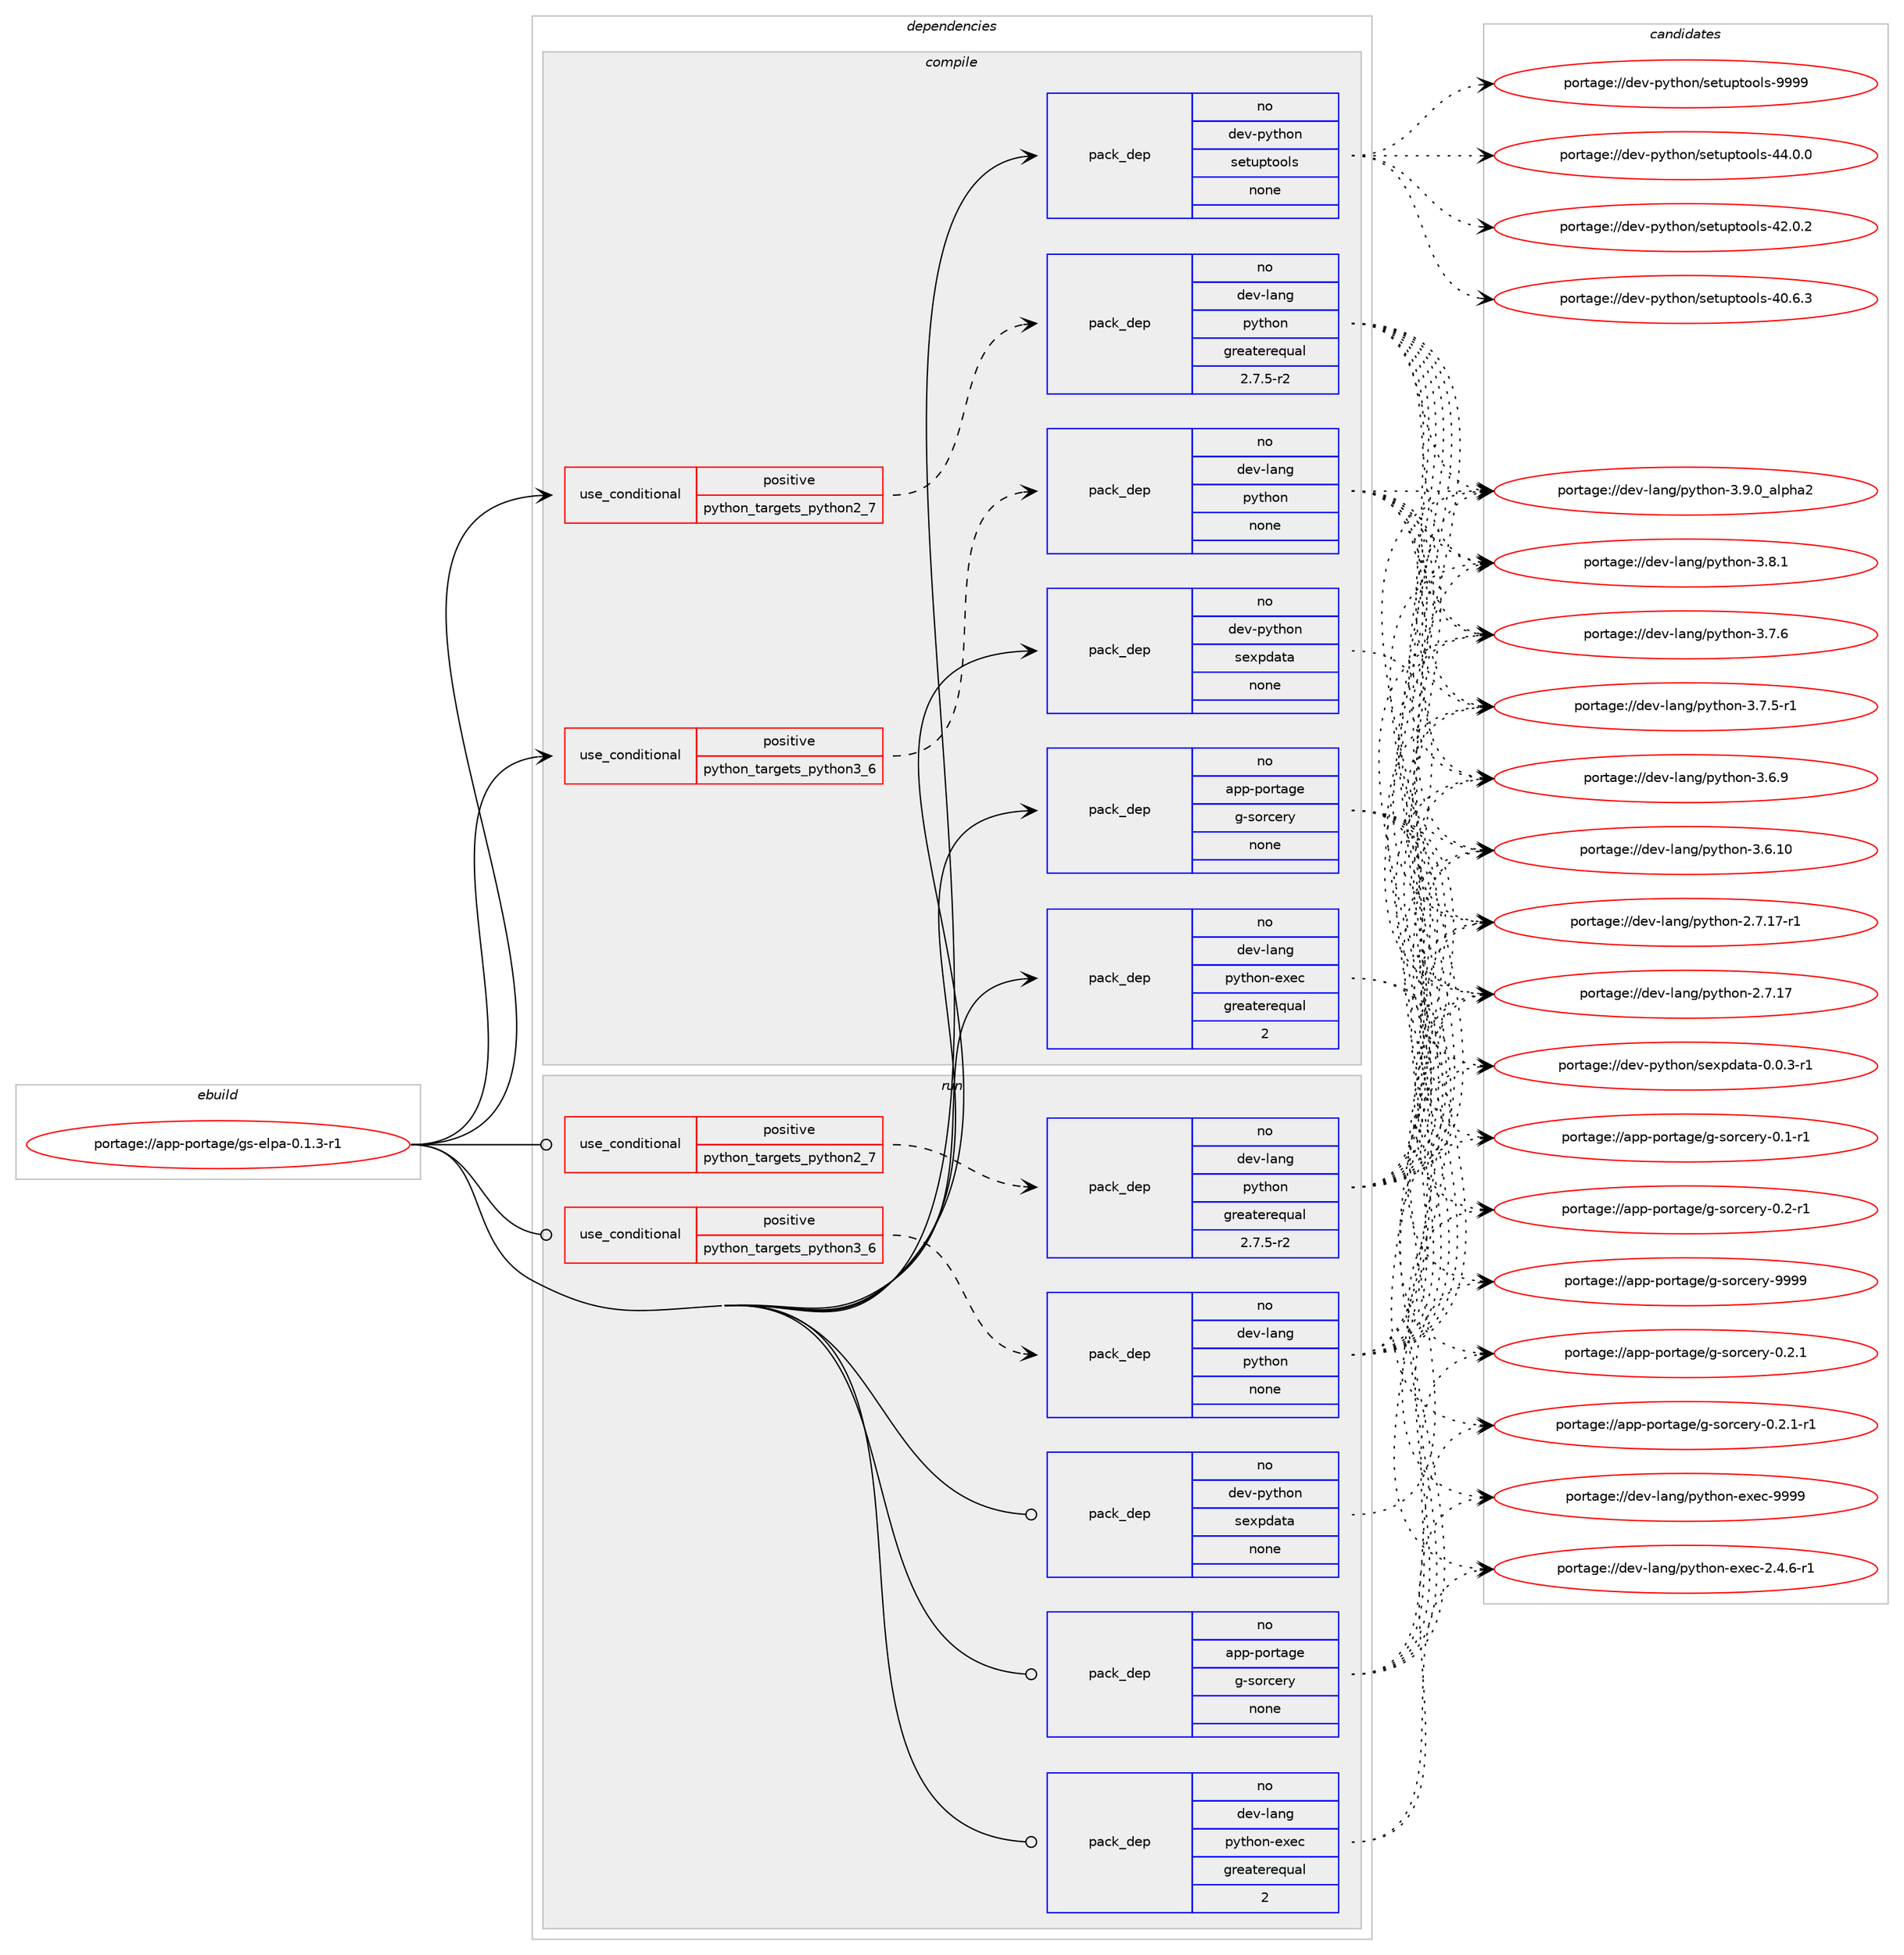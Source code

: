 digraph prolog {

# *************
# Graph options
# *************

newrank=true;
concentrate=true;
compound=true;
graph [rankdir=LR,fontname=Helvetica,fontsize=10,ranksep=1.5];#, ranksep=2.5, nodesep=0.2];
edge  [arrowhead=vee];
node  [fontname=Helvetica,fontsize=10];

# **********
# The ebuild
# **********

subgraph cluster_leftcol {
color=gray;
label=<<i>ebuild</i>>;
id [label="portage://app-portage/gs-elpa-0.1.3-r1", color=red, width=4, href="../app-portage/gs-elpa-0.1.3-r1.svg"];
}

# ****************
# The dependencies
# ****************

subgraph cluster_midcol {
color=gray;
label=<<i>dependencies</i>>;
subgraph cluster_compile {
fillcolor="#eeeeee";
style=filled;
label=<<i>compile</i>>;
subgraph cond141189 {
dependency601831 [label=<<TABLE BORDER="0" CELLBORDER="1" CELLSPACING="0" CELLPADDING="4"><TR><TD ROWSPAN="3" CELLPADDING="10">use_conditional</TD></TR><TR><TD>positive</TD></TR><TR><TD>python_targets_python2_7</TD></TR></TABLE>>, shape=none, color=red];
subgraph pack452599 {
dependency601832 [label=<<TABLE BORDER="0" CELLBORDER="1" CELLSPACING="0" CELLPADDING="4" WIDTH="220"><TR><TD ROWSPAN="6" CELLPADDING="30">pack_dep</TD></TR><TR><TD WIDTH="110">no</TD></TR><TR><TD>dev-lang</TD></TR><TR><TD>python</TD></TR><TR><TD>greaterequal</TD></TR><TR><TD>2.7.5-r2</TD></TR></TABLE>>, shape=none, color=blue];
}
dependency601831:e -> dependency601832:w [weight=20,style="dashed",arrowhead="vee"];
}
id:e -> dependency601831:w [weight=20,style="solid",arrowhead="vee"];
subgraph cond141190 {
dependency601833 [label=<<TABLE BORDER="0" CELLBORDER="1" CELLSPACING="0" CELLPADDING="4"><TR><TD ROWSPAN="3" CELLPADDING="10">use_conditional</TD></TR><TR><TD>positive</TD></TR><TR><TD>python_targets_python3_6</TD></TR></TABLE>>, shape=none, color=red];
subgraph pack452600 {
dependency601834 [label=<<TABLE BORDER="0" CELLBORDER="1" CELLSPACING="0" CELLPADDING="4" WIDTH="220"><TR><TD ROWSPAN="6" CELLPADDING="30">pack_dep</TD></TR><TR><TD WIDTH="110">no</TD></TR><TR><TD>dev-lang</TD></TR><TR><TD>python</TD></TR><TR><TD>none</TD></TR><TR><TD></TD></TR></TABLE>>, shape=none, color=blue];
}
dependency601833:e -> dependency601834:w [weight=20,style="dashed",arrowhead="vee"];
}
id:e -> dependency601833:w [weight=20,style="solid",arrowhead="vee"];
subgraph pack452601 {
dependency601835 [label=<<TABLE BORDER="0" CELLBORDER="1" CELLSPACING="0" CELLPADDING="4" WIDTH="220"><TR><TD ROWSPAN="6" CELLPADDING="30">pack_dep</TD></TR><TR><TD WIDTH="110">no</TD></TR><TR><TD>app-portage</TD></TR><TR><TD>g-sorcery</TD></TR><TR><TD>none</TD></TR><TR><TD></TD></TR></TABLE>>, shape=none, color=blue];
}
id:e -> dependency601835:w [weight=20,style="solid",arrowhead="vee"];
subgraph pack452602 {
dependency601836 [label=<<TABLE BORDER="0" CELLBORDER="1" CELLSPACING="0" CELLPADDING="4" WIDTH="220"><TR><TD ROWSPAN="6" CELLPADDING="30">pack_dep</TD></TR><TR><TD WIDTH="110">no</TD></TR><TR><TD>dev-lang</TD></TR><TR><TD>python-exec</TD></TR><TR><TD>greaterequal</TD></TR><TR><TD>2</TD></TR></TABLE>>, shape=none, color=blue];
}
id:e -> dependency601836:w [weight=20,style="solid",arrowhead="vee"];
subgraph pack452603 {
dependency601837 [label=<<TABLE BORDER="0" CELLBORDER="1" CELLSPACING="0" CELLPADDING="4" WIDTH="220"><TR><TD ROWSPAN="6" CELLPADDING="30">pack_dep</TD></TR><TR><TD WIDTH="110">no</TD></TR><TR><TD>dev-python</TD></TR><TR><TD>setuptools</TD></TR><TR><TD>none</TD></TR><TR><TD></TD></TR></TABLE>>, shape=none, color=blue];
}
id:e -> dependency601837:w [weight=20,style="solid",arrowhead="vee"];
subgraph pack452604 {
dependency601838 [label=<<TABLE BORDER="0" CELLBORDER="1" CELLSPACING="0" CELLPADDING="4" WIDTH="220"><TR><TD ROWSPAN="6" CELLPADDING="30">pack_dep</TD></TR><TR><TD WIDTH="110">no</TD></TR><TR><TD>dev-python</TD></TR><TR><TD>sexpdata</TD></TR><TR><TD>none</TD></TR><TR><TD></TD></TR></TABLE>>, shape=none, color=blue];
}
id:e -> dependency601838:w [weight=20,style="solid",arrowhead="vee"];
}
subgraph cluster_compileandrun {
fillcolor="#eeeeee";
style=filled;
label=<<i>compile and run</i>>;
}
subgraph cluster_run {
fillcolor="#eeeeee";
style=filled;
label=<<i>run</i>>;
subgraph cond141191 {
dependency601839 [label=<<TABLE BORDER="0" CELLBORDER="1" CELLSPACING="0" CELLPADDING="4"><TR><TD ROWSPAN="3" CELLPADDING="10">use_conditional</TD></TR><TR><TD>positive</TD></TR><TR><TD>python_targets_python2_7</TD></TR></TABLE>>, shape=none, color=red];
subgraph pack452605 {
dependency601840 [label=<<TABLE BORDER="0" CELLBORDER="1" CELLSPACING="0" CELLPADDING="4" WIDTH="220"><TR><TD ROWSPAN="6" CELLPADDING="30">pack_dep</TD></TR><TR><TD WIDTH="110">no</TD></TR><TR><TD>dev-lang</TD></TR><TR><TD>python</TD></TR><TR><TD>greaterequal</TD></TR><TR><TD>2.7.5-r2</TD></TR></TABLE>>, shape=none, color=blue];
}
dependency601839:e -> dependency601840:w [weight=20,style="dashed",arrowhead="vee"];
}
id:e -> dependency601839:w [weight=20,style="solid",arrowhead="odot"];
subgraph cond141192 {
dependency601841 [label=<<TABLE BORDER="0" CELLBORDER="1" CELLSPACING="0" CELLPADDING="4"><TR><TD ROWSPAN="3" CELLPADDING="10">use_conditional</TD></TR><TR><TD>positive</TD></TR><TR><TD>python_targets_python3_6</TD></TR></TABLE>>, shape=none, color=red];
subgraph pack452606 {
dependency601842 [label=<<TABLE BORDER="0" CELLBORDER="1" CELLSPACING="0" CELLPADDING="4" WIDTH="220"><TR><TD ROWSPAN="6" CELLPADDING="30">pack_dep</TD></TR><TR><TD WIDTH="110">no</TD></TR><TR><TD>dev-lang</TD></TR><TR><TD>python</TD></TR><TR><TD>none</TD></TR><TR><TD></TD></TR></TABLE>>, shape=none, color=blue];
}
dependency601841:e -> dependency601842:w [weight=20,style="dashed",arrowhead="vee"];
}
id:e -> dependency601841:w [weight=20,style="solid",arrowhead="odot"];
subgraph pack452607 {
dependency601843 [label=<<TABLE BORDER="0" CELLBORDER="1" CELLSPACING="0" CELLPADDING="4" WIDTH="220"><TR><TD ROWSPAN="6" CELLPADDING="30">pack_dep</TD></TR><TR><TD WIDTH="110">no</TD></TR><TR><TD>app-portage</TD></TR><TR><TD>g-sorcery</TD></TR><TR><TD>none</TD></TR><TR><TD></TD></TR></TABLE>>, shape=none, color=blue];
}
id:e -> dependency601843:w [weight=20,style="solid",arrowhead="odot"];
subgraph pack452608 {
dependency601844 [label=<<TABLE BORDER="0" CELLBORDER="1" CELLSPACING="0" CELLPADDING="4" WIDTH="220"><TR><TD ROWSPAN="6" CELLPADDING="30">pack_dep</TD></TR><TR><TD WIDTH="110">no</TD></TR><TR><TD>dev-lang</TD></TR><TR><TD>python-exec</TD></TR><TR><TD>greaterequal</TD></TR><TR><TD>2</TD></TR></TABLE>>, shape=none, color=blue];
}
id:e -> dependency601844:w [weight=20,style="solid",arrowhead="odot"];
subgraph pack452609 {
dependency601845 [label=<<TABLE BORDER="0" CELLBORDER="1" CELLSPACING="0" CELLPADDING="4" WIDTH="220"><TR><TD ROWSPAN="6" CELLPADDING="30">pack_dep</TD></TR><TR><TD WIDTH="110">no</TD></TR><TR><TD>dev-python</TD></TR><TR><TD>sexpdata</TD></TR><TR><TD>none</TD></TR><TR><TD></TD></TR></TABLE>>, shape=none, color=blue];
}
id:e -> dependency601845:w [weight=20,style="solid",arrowhead="odot"];
}
}

# **************
# The candidates
# **************

subgraph cluster_choices {
rank=same;
color=gray;
label=<<i>candidates</i>>;

subgraph choice452599 {
color=black;
nodesep=1;
choice10010111845108971101034711212111610411111045514657464895971081121049750 [label="portage://dev-lang/python-3.9.0_alpha2", color=red, width=4,href="../dev-lang/python-3.9.0_alpha2.svg"];
choice100101118451089711010347112121116104111110455146564649 [label="portage://dev-lang/python-3.8.1", color=red, width=4,href="../dev-lang/python-3.8.1.svg"];
choice100101118451089711010347112121116104111110455146554654 [label="portage://dev-lang/python-3.7.6", color=red, width=4,href="../dev-lang/python-3.7.6.svg"];
choice1001011184510897110103471121211161041111104551465546534511449 [label="portage://dev-lang/python-3.7.5-r1", color=red, width=4,href="../dev-lang/python-3.7.5-r1.svg"];
choice100101118451089711010347112121116104111110455146544657 [label="portage://dev-lang/python-3.6.9", color=red, width=4,href="../dev-lang/python-3.6.9.svg"];
choice10010111845108971101034711212111610411111045514654464948 [label="portage://dev-lang/python-3.6.10", color=red, width=4,href="../dev-lang/python-3.6.10.svg"];
choice100101118451089711010347112121116104111110455046554649554511449 [label="portage://dev-lang/python-2.7.17-r1", color=red, width=4,href="../dev-lang/python-2.7.17-r1.svg"];
choice10010111845108971101034711212111610411111045504655464955 [label="portage://dev-lang/python-2.7.17", color=red, width=4,href="../dev-lang/python-2.7.17.svg"];
dependency601832:e -> choice10010111845108971101034711212111610411111045514657464895971081121049750:w [style=dotted,weight="100"];
dependency601832:e -> choice100101118451089711010347112121116104111110455146564649:w [style=dotted,weight="100"];
dependency601832:e -> choice100101118451089711010347112121116104111110455146554654:w [style=dotted,weight="100"];
dependency601832:e -> choice1001011184510897110103471121211161041111104551465546534511449:w [style=dotted,weight="100"];
dependency601832:e -> choice100101118451089711010347112121116104111110455146544657:w [style=dotted,weight="100"];
dependency601832:e -> choice10010111845108971101034711212111610411111045514654464948:w [style=dotted,weight="100"];
dependency601832:e -> choice100101118451089711010347112121116104111110455046554649554511449:w [style=dotted,weight="100"];
dependency601832:e -> choice10010111845108971101034711212111610411111045504655464955:w [style=dotted,weight="100"];
}
subgraph choice452600 {
color=black;
nodesep=1;
choice10010111845108971101034711212111610411111045514657464895971081121049750 [label="portage://dev-lang/python-3.9.0_alpha2", color=red, width=4,href="../dev-lang/python-3.9.0_alpha2.svg"];
choice100101118451089711010347112121116104111110455146564649 [label="portage://dev-lang/python-3.8.1", color=red, width=4,href="../dev-lang/python-3.8.1.svg"];
choice100101118451089711010347112121116104111110455146554654 [label="portage://dev-lang/python-3.7.6", color=red, width=4,href="../dev-lang/python-3.7.6.svg"];
choice1001011184510897110103471121211161041111104551465546534511449 [label="portage://dev-lang/python-3.7.5-r1", color=red, width=4,href="../dev-lang/python-3.7.5-r1.svg"];
choice100101118451089711010347112121116104111110455146544657 [label="portage://dev-lang/python-3.6.9", color=red, width=4,href="../dev-lang/python-3.6.9.svg"];
choice10010111845108971101034711212111610411111045514654464948 [label="portage://dev-lang/python-3.6.10", color=red, width=4,href="../dev-lang/python-3.6.10.svg"];
choice100101118451089711010347112121116104111110455046554649554511449 [label="portage://dev-lang/python-2.7.17-r1", color=red, width=4,href="../dev-lang/python-2.7.17-r1.svg"];
choice10010111845108971101034711212111610411111045504655464955 [label="portage://dev-lang/python-2.7.17", color=red, width=4,href="../dev-lang/python-2.7.17.svg"];
dependency601834:e -> choice10010111845108971101034711212111610411111045514657464895971081121049750:w [style=dotted,weight="100"];
dependency601834:e -> choice100101118451089711010347112121116104111110455146564649:w [style=dotted,weight="100"];
dependency601834:e -> choice100101118451089711010347112121116104111110455146554654:w [style=dotted,weight="100"];
dependency601834:e -> choice1001011184510897110103471121211161041111104551465546534511449:w [style=dotted,weight="100"];
dependency601834:e -> choice100101118451089711010347112121116104111110455146544657:w [style=dotted,weight="100"];
dependency601834:e -> choice10010111845108971101034711212111610411111045514654464948:w [style=dotted,weight="100"];
dependency601834:e -> choice100101118451089711010347112121116104111110455046554649554511449:w [style=dotted,weight="100"];
dependency601834:e -> choice10010111845108971101034711212111610411111045504655464955:w [style=dotted,weight="100"];
}
subgraph choice452601 {
color=black;
nodesep=1;
choice9711211245112111114116971031014710345115111114991011141214557575757 [label="portage://app-portage/g-sorcery-9999", color=red, width=4,href="../app-portage/g-sorcery-9999.svg"];
choice9711211245112111114116971031014710345115111114991011141214548465046494511449 [label="portage://app-portage/g-sorcery-0.2.1-r1", color=red, width=4,href="../app-portage/g-sorcery-0.2.1-r1.svg"];
choice971121124511211111411697103101471034511511111499101114121454846504649 [label="portage://app-portage/g-sorcery-0.2.1", color=red, width=4,href="../app-portage/g-sorcery-0.2.1.svg"];
choice971121124511211111411697103101471034511511111499101114121454846504511449 [label="portage://app-portage/g-sorcery-0.2-r1", color=red, width=4,href="../app-portage/g-sorcery-0.2-r1.svg"];
choice971121124511211111411697103101471034511511111499101114121454846494511449 [label="portage://app-portage/g-sorcery-0.1-r1", color=red, width=4,href="../app-portage/g-sorcery-0.1-r1.svg"];
dependency601835:e -> choice9711211245112111114116971031014710345115111114991011141214557575757:w [style=dotted,weight="100"];
dependency601835:e -> choice9711211245112111114116971031014710345115111114991011141214548465046494511449:w [style=dotted,weight="100"];
dependency601835:e -> choice971121124511211111411697103101471034511511111499101114121454846504649:w [style=dotted,weight="100"];
dependency601835:e -> choice971121124511211111411697103101471034511511111499101114121454846504511449:w [style=dotted,weight="100"];
dependency601835:e -> choice971121124511211111411697103101471034511511111499101114121454846494511449:w [style=dotted,weight="100"];
}
subgraph choice452602 {
color=black;
nodesep=1;
choice10010111845108971101034711212111610411111045101120101994557575757 [label="portage://dev-lang/python-exec-9999", color=red, width=4,href="../dev-lang/python-exec-9999.svg"];
choice10010111845108971101034711212111610411111045101120101994550465246544511449 [label="portage://dev-lang/python-exec-2.4.6-r1", color=red, width=4,href="../dev-lang/python-exec-2.4.6-r1.svg"];
dependency601836:e -> choice10010111845108971101034711212111610411111045101120101994557575757:w [style=dotted,weight="100"];
dependency601836:e -> choice10010111845108971101034711212111610411111045101120101994550465246544511449:w [style=dotted,weight="100"];
}
subgraph choice452603 {
color=black;
nodesep=1;
choice10010111845112121116104111110471151011161171121161111111081154557575757 [label="portage://dev-python/setuptools-9999", color=red, width=4,href="../dev-python/setuptools-9999.svg"];
choice100101118451121211161041111104711510111611711211611111110811545525246484648 [label="portage://dev-python/setuptools-44.0.0", color=red, width=4,href="../dev-python/setuptools-44.0.0.svg"];
choice100101118451121211161041111104711510111611711211611111110811545525046484650 [label="portage://dev-python/setuptools-42.0.2", color=red, width=4,href="../dev-python/setuptools-42.0.2.svg"];
choice100101118451121211161041111104711510111611711211611111110811545524846544651 [label="portage://dev-python/setuptools-40.6.3", color=red, width=4,href="../dev-python/setuptools-40.6.3.svg"];
dependency601837:e -> choice10010111845112121116104111110471151011161171121161111111081154557575757:w [style=dotted,weight="100"];
dependency601837:e -> choice100101118451121211161041111104711510111611711211611111110811545525246484648:w [style=dotted,weight="100"];
dependency601837:e -> choice100101118451121211161041111104711510111611711211611111110811545525046484650:w [style=dotted,weight="100"];
dependency601837:e -> choice100101118451121211161041111104711510111611711211611111110811545524846544651:w [style=dotted,weight="100"];
}
subgraph choice452604 {
color=black;
nodesep=1;
choice100101118451121211161041111104711510112011210097116974548464846514511449 [label="portage://dev-python/sexpdata-0.0.3-r1", color=red, width=4,href="../dev-python/sexpdata-0.0.3-r1.svg"];
dependency601838:e -> choice100101118451121211161041111104711510112011210097116974548464846514511449:w [style=dotted,weight="100"];
}
subgraph choice452605 {
color=black;
nodesep=1;
choice10010111845108971101034711212111610411111045514657464895971081121049750 [label="portage://dev-lang/python-3.9.0_alpha2", color=red, width=4,href="../dev-lang/python-3.9.0_alpha2.svg"];
choice100101118451089711010347112121116104111110455146564649 [label="portage://dev-lang/python-3.8.1", color=red, width=4,href="../dev-lang/python-3.8.1.svg"];
choice100101118451089711010347112121116104111110455146554654 [label="portage://dev-lang/python-3.7.6", color=red, width=4,href="../dev-lang/python-3.7.6.svg"];
choice1001011184510897110103471121211161041111104551465546534511449 [label="portage://dev-lang/python-3.7.5-r1", color=red, width=4,href="../dev-lang/python-3.7.5-r1.svg"];
choice100101118451089711010347112121116104111110455146544657 [label="portage://dev-lang/python-3.6.9", color=red, width=4,href="../dev-lang/python-3.6.9.svg"];
choice10010111845108971101034711212111610411111045514654464948 [label="portage://dev-lang/python-3.6.10", color=red, width=4,href="../dev-lang/python-3.6.10.svg"];
choice100101118451089711010347112121116104111110455046554649554511449 [label="portage://dev-lang/python-2.7.17-r1", color=red, width=4,href="../dev-lang/python-2.7.17-r1.svg"];
choice10010111845108971101034711212111610411111045504655464955 [label="portage://dev-lang/python-2.7.17", color=red, width=4,href="../dev-lang/python-2.7.17.svg"];
dependency601840:e -> choice10010111845108971101034711212111610411111045514657464895971081121049750:w [style=dotted,weight="100"];
dependency601840:e -> choice100101118451089711010347112121116104111110455146564649:w [style=dotted,weight="100"];
dependency601840:e -> choice100101118451089711010347112121116104111110455146554654:w [style=dotted,weight="100"];
dependency601840:e -> choice1001011184510897110103471121211161041111104551465546534511449:w [style=dotted,weight="100"];
dependency601840:e -> choice100101118451089711010347112121116104111110455146544657:w [style=dotted,weight="100"];
dependency601840:e -> choice10010111845108971101034711212111610411111045514654464948:w [style=dotted,weight="100"];
dependency601840:e -> choice100101118451089711010347112121116104111110455046554649554511449:w [style=dotted,weight="100"];
dependency601840:e -> choice10010111845108971101034711212111610411111045504655464955:w [style=dotted,weight="100"];
}
subgraph choice452606 {
color=black;
nodesep=1;
choice10010111845108971101034711212111610411111045514657464895971081121049750 [label="portage://dev-lang/python-3.9.0_alpha2", color=red, width=4,href="../dev-lang/python-3.9.0_alpha2.svg"];
choice100101118451089711010347112121116104111110455146564649 [label="portage://dev-lang/python-3.8.1", color=red, width=4,href="../dev-lang/python-3.8.1.svg"];
choice100101118451089711010347112121116104111110455146554654 [label="portage://dev-lang/python-3.7.6", color=red, width=4,href="../dev-lang/python-3.7.6.svg"];
choice1001011184510897110103471121211161041111104551465546534511449 [label="portage://dev-lang/python-3.7.5-r1", color=red, width=4,href="../dev-lang/python-3.7.5-r1.svg"];
choice100101118451089711010347112121116104111110455146544657 [label="portage://dev-lang/python-3.6.9", color=red, width=4,href="../dev-lang/python-3.6.9.svg"];
choice10010111845108971101034711212111610411111045514654464948 [label="portage://dev-lang/python-3.6.10", color=red, width=4,href="../dev-lang/python-3.6.10.svg"];
choice100101118451089711010347112121116104111110455046554649554511449 [label="portage://dev-lang/python-2.7.17-r1", color=red, width=4,href="../dev-lang/python-2.7.17-r1.svg"];
choice10010111845108971101034711212111610411111045504655464955 [label="portage://dev-lang/python-2.7.17", color=red, width=4,href="../dev-lang/python-2.7.17.svg"];
dependency601842:e -> choice10010111845108971101034711212111610411111045514657464895971081121049750:w [style=dotted,weight="100"];
dependency601842:e -> choice100101118451089711010347112121116104111110455146564649:w [style=dotted,weight="100"];
dependency601842:e -> choice100101118451089711010347112121116104111110455146554654:w [style=dotted,weight="100"];
dependency601842:e -> choice1001011184510897110103471121211161041111104551465546534511449:w [style=dotted,weight="100"];
dependency601842:e -> choice100101118451089711010347112121116104111110455146544657:w [style=dotted,weight="100"];
dependency601842:e -> choice10010111845108971101034711212111610411111045514654464948:w [style=dotted,weight="100"];
dependency601842:e -> choice100101118451089711010347112121116104111110455046554649554511449:w [style=dotted,weight="100"];
dependency601842:e -> choice10010111845108971101034711212111610411111045504655464955:w [style=dotted,weight="100"];
}
subgraph choice452607 {
color=black;
nodesep=1;
choice9711211245112111114116971031014710345115111114991011141214557575757 [label="portage://app-portage/g-sorcery-9999", color=red, width=4,href="../app-portage/g-sorcery-9999.svg"];
choice9711211245112111114116971031014710345115111114991011141214548465046494511449 [label="portage://app-portage/g-sorcery-0.2.1-r1", color=red, width=4,href="../app-portage/g-sorcery-0.2.1-r1.svg"];
choice971121124511211111411697103101471034511511111499101114121454846504649 [label="portage://app-portage/g-sorcery-0.2.1", color=red, width=4,href="../app-portage/g-sorcery-0.2.1.svg"];
choice971121124511211111411697103101471034511511111499101114121454846504511449 [label="portage://app-portage/g-sorcery-0.2-r1", color=red, width=4,href="../app-portage/g-sorcery-0.2-r1.svg"];
choice971121124511211111411697103101471034511511111499101114121454846494511449 [label="portage://app-portage/g-sorcery-0.1-r1", color=red, width=4,href="../app-portage/g-sorcery-0.1-r1.svg"];
dependency601843:e -> choice9711211245112111114116971031014710345115111114991011141214557575757:w [style=dotted,weight="100"];
dependency601843:e -> choice9711211245112111114116971031014710345115111114991011141214548465046494511449:w [style=dotted,weight="100"];
dependency601843:e -> choice971121124511211111411697103101471034511511111499101114121454846504649:w [style=dotted,weight="100"];
dependency601843:e -> choice971121124511211111411697103101471034511511111499101114121454846504511449:w [style=dotted,weight="100"];
dependency601843:e -> choice971121124511211111411697103101471034511511111499101114121454846494511449:w [style=dotted,weight="100"];
}
subgraph choice452608 {
color=black;
nodesep=1;
choice10010111845108971101034711212111610411111045101120101994557575757 [label="portage://dev-lang/python-exec-9999", color=red, width=4,href="../dev-lang/python-exec-9999.svg"];
choice10010111845108971101034711212111610411111045101120101994550465246544511449 [label="portage://dev-lang/python-exec-2.4.6-r1", color=red, width=4,href="../dev-lang/python-exec-2.4.6-r1.svg"];
dependency601844:e -> choice10010111845108971101034711212111610411111045101120101994557575757:w [style=dotted,weight="100"];
dependency601844:e -> choice10010111845108971101034711212111610411111045101120101994550465246544511449:w [style=dotted,weight="100"];
}
subgraph choice452609 {
color=black;
nodesep=1;
choice100101118451121211161041111104711510112011210097116974548464846514511449 [label="portage://dev-python/sexpdata-0.0.3-r1", color=red, width=4,href="../dev-python/sexpdata-0.0.3-r1.svg"];
dependency601845:e -> choice100101118451121211161041111104711510112011210097116974548464846514511449:w [style=dotted,weight="100"];
}
}

}
